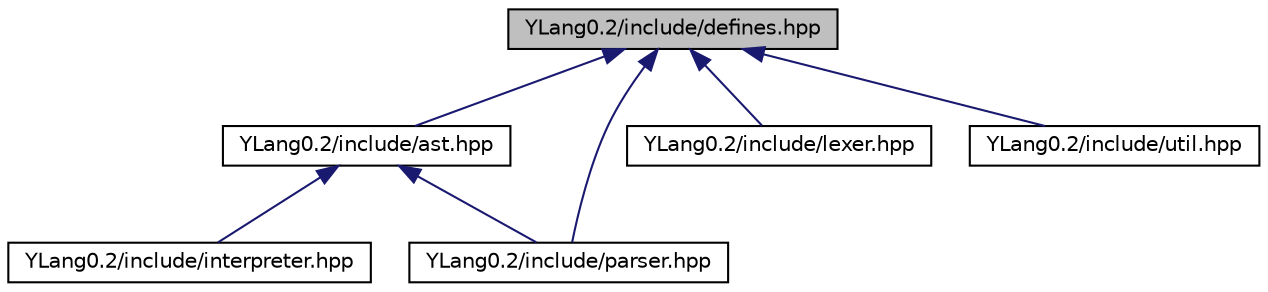 digraph "YLang0.2/include/defines.hpp"
{
 // LATEX_PDF_SIZE
  edge [fontname="Helvetica",fontsize="10",labelfontname="Helvetica",labelfontsize="10"];
  node [fontname="Helvetica",fontsize="10",shape=record];
  Node1 [label="YLang0.2/include/defines.hpp",height=0.2,width=0.4,color="black", fillcolor="grey75", style="filled", fontcolor="black",tooltip="contains main definitions and other core information"];
  Node1 -> Node2 [dir="back",color="midnightblue",fontsize="10",style="solid",fontname="Helvetica"];
  Node2 [label="YLang0.2/include/ast.hpp",height=0.2,width=0.4,color="black", fillcolor="white", style="filled",URL="$dd/dc8/ast_8hpp_source.html",tooltip=" "];
  Node2 -> Node3 [dir="back",color="midnightblue",fontsize="10",style="solid",fontname="Helvetica"];
  Node3 [label="YLang0.2/include/interpreter.hpp",height=0.2,width=0.4,color="black", fillcolor="white", style="filled",URL="$db/d42/interpreter_8hpp_source.html",tooltip=" "];
  Node2 -> Node4 [dir="back",color="midnightblue",fontsize="10",style="solid",fontname="Helvetica"];
  Node4 [label="YLang0.2/include/parser.hpp",height=0.2,width=0.4,color="black", fillcolor="white", style="filled",URL="$d1/d46/parser_8hpp_source.html",tooltip=" "];
  Node1 -> Node5 [dir="back",color="midnightblue",fontsize="10",style="solid",fontname="Helvetica"];
  Node5 [label="YLang0.2/include/lexer.hpp",height=0.2,width=0.4,color="black", fillcolor="white", style="filled",URL="$d0/d2e/lexer_8hpp.html",tooltip="Lexer class header file, defines the interface for the Lexer class used internally by the ylang compi..."];
  Node1 -> Node4 [dir="back",color="midnightblue",fontsize="10",style="solid",fontname="Helvetica"];
  Node1 -> Node6 [dir="back",color="midnightblue",fontsize="10",style="solid",fontname="Helvetica"];
  Node6 [label="YLang0.2/include/util.hpp",height=0.2,width=0.4,color="black", fillcolor="white", style="filled",URL="$d0/d3f/util_8hpp.html",tooltip="contains miscallaneous utility functions"];
}
